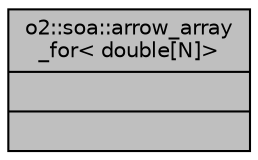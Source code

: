 digraph "o2::soa::arrow_array_for&lt; double[N]&gt;"
{
 // INTERACTIVE_SVG=YES
  bgcolor="transparent";
  edge [fontname="Helvetica",fontsize="10",labelfontname="Helvetica",labelfontsize="10"];
  node [fontname="Helvetica",fontsize="10",shape=record];
  Node1 [label="{o2::soa::arrow_array\l_for\< double[N]\>\n||}",height=0.2,width=0.4,color="black", fillcolor="grey75", style="filled", fontcolor="black"];
}
